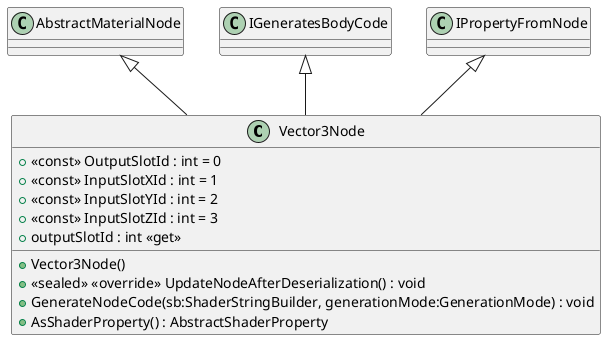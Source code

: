 @startuml
class Vector3Node {
    + <<const>> OutputSlotId : int = 0
    + <<const>> InputSlotXId : int = 1
    + <<const>> InputSlotYId : int = 2
    + <<const>> InputSlotZId : int = 3
    + Vector3Node()
    + <<sealed>> <<override>> UpdateNodeAfterDeserialization() : void
    + GenerateNodeCode(sb:ShaderStringBuilder, generationMode:GenerationMode) : void
    + AsShaderProperty() : AbstractShaderProperty
    + outputSlotId : int <<get>>
}
AbstractMaterialNode <|-- Vector3Node
IGeneratesBodyCode <|-- Vector3Node
IPropertyFromNode <|-- Vector3Node
@enduml
